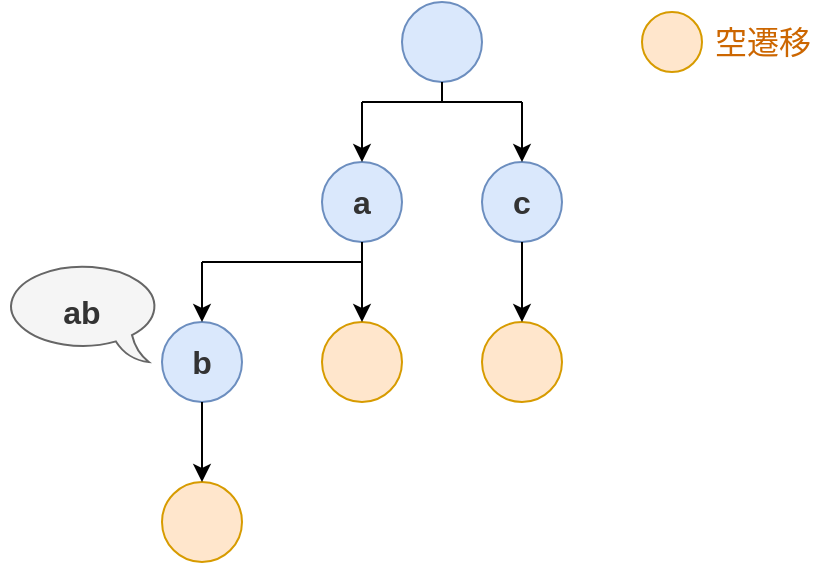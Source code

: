 <mxfile version="12.6.5" type="device"><diagram id="pXjFJCcCdDGGuYhF8Bbx" name="Page-1"><mxGraphModel dx="1086" dy="966" grid="1" gridSize="10" guides="1" tooltips="1" connect="1" arrows="1" fold="1" page="1" pageScale="1" pageWidth="827" pageHeight="1169" math="0" shadow="0"><root><mxCell id="0"/><mxCell id="1" parent="0"/><mxCell id="YfsdOk7qo5yHSrtLXfa9-1" value="" style="ellipse;whiteSpace=wrap;html=1;aspect=fixed;shadow=0;fillColor=#dae8fc;strokeColor=#6c8ebf;" vertex="1" parent="1"><mxGeometry x="320" y="120" width="40" height="40" as="geometry"/></mxCell><mxCell id="YfsdOk7qo5yHSrtLXfa9-2" value="&lt;font style=&quot;font-size: 16px&quot; color=&quot;#333333&quot;&gt;&lt;b&gt;a&lt;/b&gt;&lt;/font&gt;" style="ellipse;whiteSpace=wrap;html=1;aspect=fixed;shadow=0;fillColor=#dae8fc;strokeColor=#6c8ebf;" vertex="1" parent="1"><mxGeometry x="280" y="200" width="40" height="40" as="geometry"/></mxCell><mxCell id="YfsdOk7qo5yHSrtLXfa9-3" value="&lt;font style=&quot;font-size: 16px&quot; color=&quot;#333333&quot;&gt;&lt;b&gt;c&lt;/b&gt;&lt;/font&gt;" style="ellipse;whiteSpace=wrap;html=1;aspect=fixed;shadow=0;fillColor=#dae8fc;strokeColor=#6c8ebf;" vertex="1" parent="1"><mxGeometry x="360" y="200" width="40" height="40" as="geometry"/></mxCell><mxCell id="YfsdOk7qo5yHSrtLXfa9-4" value="" style="ellipse;whiteSpace=wrap;html=1;aspect=fixed;shadow=0;fillColor=#ffe6cc;strokeColor=#d79b00;" vertex="1" parent="1"><mxGeometry x="280" y="280" width="40" height="40" as="geometry"/></mxCell><mxCell id="YfsdOk7qo5yHSrtLXfa9-5" value="&lt;font style=&quot;font-size: 16px&quot; color=&quot;#333333&quot;&gt;&lt;b&gt;b&lt;/b&gt;&lt;/font&gt;" style="ellipse;whiteSpace=wrap;html=1;aspect=fixed;shadow=0;fillColor=#dae8fc;strokeColor=#6c8ebf;" vertex="1" parent="1"><mxGeometry x="200" y="280" width="40" height="40" as="geometry"/></mxCell><mxCell id="YfsdOk7qo5yHSrtLXfa9-6" value="" style="ellipse;whiteSpace=wrap;html=1;aspect=fixed;shadow=0;fillColor=#ffe6cc;strokeColor=#d79b00;" vertex="1" parent="1"><mxGeometry x="200" y="360" width="40" height="40" as="geometry"/></mxCell><mxCell id="YfsdOk7qo5yHSrtLXfa9-7" value="" style="ellipse;whiteSpace=wrap;html=1;aspect=fixed;shadow=0;fillColor=#ffe6cc;strokeColor=#d79b00;" vertex="1" parent="1"><mxGeometry x="360" y="280" width="40" height="40" as="geometry"/></mxCell><mxCell id="YfsdOk7qo5yHSrtLXfa9-8" value="" style="endArrow=classic;html=1;exitX=0.5;exitY=1;exitDx=0;exitDy=0;entryX=0.5;entryY=0;entryDx=0;entryDy=0;" edge="1" parent="1" source="YfsdOk7qo5yHSrtLXfa9-2" target="YfsdOk7qo5yHSrtLXfa9-4"><mxGeometry width="50" height="50" relative="1" as="geometry"><mxPoint x="200" y="470" as="sourcePoint"/><mxPoint x="250" y="420" as="targetPoint"/></mxGeometry></mxCell><mxCell id="YfsdOk7qo5yHSrtLXfa9-9" value="" style="endArrow=none;html=1;" edge="1" parent="1"><mxGeometry width="50" height="50" relative="1" as="geometry"><mxPoint x="220" y="250" as="sourcePoint"/><mxPoint x="300" y="250" as="targetPoint"/></mxGeometry></mxCell><mxCell id="YfsdOk7qo5yHSrtLXfa9-10" value="" style="endArrow=none;html=1;" edge="1" parent="1"><mxGeometry width="50" height="50" relative="1" as="geometry"><mxPoint x="300" y="170" as="sourcePoint"/><mxPoint x="380" y="170" as="targetPoint"/></mxGeometry></mxCell><mxCell id="YfsdOk7qo5yHSrtLXfa9-11" value="" style="endArrow=classic;html=1;entryX=0.5;entryY=0;entryDx=0;entryDy=0;" edge="1" parent="1" target="YfsdOk7qo5yHSrtLXfa9-5"><mxGeometry width="50" height="50" relative="1" as="geometry"><mxPoint x="220" y="250" as="sourcePoint"/><mxPoint x="250" y="420" as="targetPoint"/></mxGeometry></mxCell><mxCell id="YfsdOk7qo5yHSrtLXfa9-12" value="" style="endArrow=none;html=1;exitX=0.5;exitY=1;exitDx=0;exitDy=0;" edge="1" parent="1" source="YfsdOk7qo5yHSrtLXfa9-1"><mxGeometry width="50" height="50" relative="1" as="geometry"><mxPoint x="200" y="470" as="sourcePoint"/><mxPoint x="340" y="170" as="targetPoint"/></mxGeometry></mxCell><mxCell id="YfsdOk7qo5yHSrtLXfa9-14" value="" style="endArrow=classic;html=1;exitX=0.5;exitY=1;exitDx=0;exitDy=0;entryX=0.5;entryY=0;entryDx=0;entryDy=0;" edge="1" parent="1" source="YfsdOk7qo5yHSrtLXfa9-5" target="YfsdOk7qo5yHSrtLXfa9-6"><mxGeometry width="50" height="50" relative="1" as="geometry"><mxPoint x="200" y="470" as="sourcePoint"/><mxPoint x="250" y="420" as="targetPoint"/></mxGeometry></mxCell><mxCell id="YfsdOk7qo5yHSrtLXfa9-15" value="" style="endArrow=classic;html=1;entryX=0.5;entryY=0;entryDx=0;entryDy=0;" edge="1" parent="1" target="YfsdOk7qo5yHSrtLXfa9-2"><mxGeometry width="50" height="50" relative="1" as="geometry"><mxPoint x="300" y="170" as="sourcePoint"/><mxPoint x="250" y="420" as="targetPoint"/></mxGeometry></mxCell><mxCell id="YfsdOk7qo5yHSrtLXfa9-16" value="" style="endArrow=classic;html=1;" edge="1" parent="1" target="YfsdOk7qo5yHSrtLXfa9-3"><mxGeometry width="50" height="50" relative="1" as="geometry"><mxPoint x="380" y="170" as="sourcePoint"/><mxPoint x="250" y="420" as="targetPoint"/></mxGeometry></mxCell><mxCell id="YfsdOk7qo5yHSrtLXfa9-17" value="" style="endArrow=classic;html=1;exitX=0.5;exitY=1;exitDx=0;exitDy=0;entryX=0.5;entryY=0;entryDx=0;entryDy=0;" edge="1" parent="1" source="YfsdOk7qo5yHSrtLXfa9-3" target="YfsdOk7qo5yHSrtLXfa9-7"><mxGeometry width="50" height="50" relative="1" as="geometry"><mxPoint x="200" y="470" as="sourcePoint"/><mxPoint x="250" y="420" as="targetPoint"/></mxGeometry></mxCell><mxCell id="YfsdOk7qo5yHSrtLXfa9-18" value="&lt;font style=&quot;font-size: 16px&quot; color=&quot;#cc6600&quot;&gt;空遷移&lt;/font&gt;" style="text;html=1;align=center;verticalAlign=middle;resizable=0;points=[];autosize=1;" vertex="1" parent="1"><mxGeometry x="470" y="130" width="60" height="20" as="geometry"/></mxCell><mxCell id="YfsdOk7qo5yHSrtLXfa9-19" value="" style="ellipse;whiteSpace=wrap;html=1;aspect=fixed;shadow=0;fillColor=#ffe6cc;strokeColor=#d79b00;" vertex="1" parent="1"><mxGeometry x="440" y="125" width="30" height="30" as="geometry"/></mxCell><mxCell id="YfsdOk7qo5yHSrtLXfa9-28" value="&lt;font style=&quot;font-size: 16px&quot;&gt;&lt;b&gt;ab&lt;/b&gt;&lt;/font&gt;" style="whiteSpace=wrap;html=1;shape=mxgraph.basic.oval_callout;fillColor=#f5f5f5;strokeColor=#666666;fontColor=#333333;direction=east;flipH=1;" vertex="1" parent="1"><mxGeometry x="120" y="250" width="80" height="50" as="geometry"/></mxCell></root></mxGraphModel></diagram></mxfile>